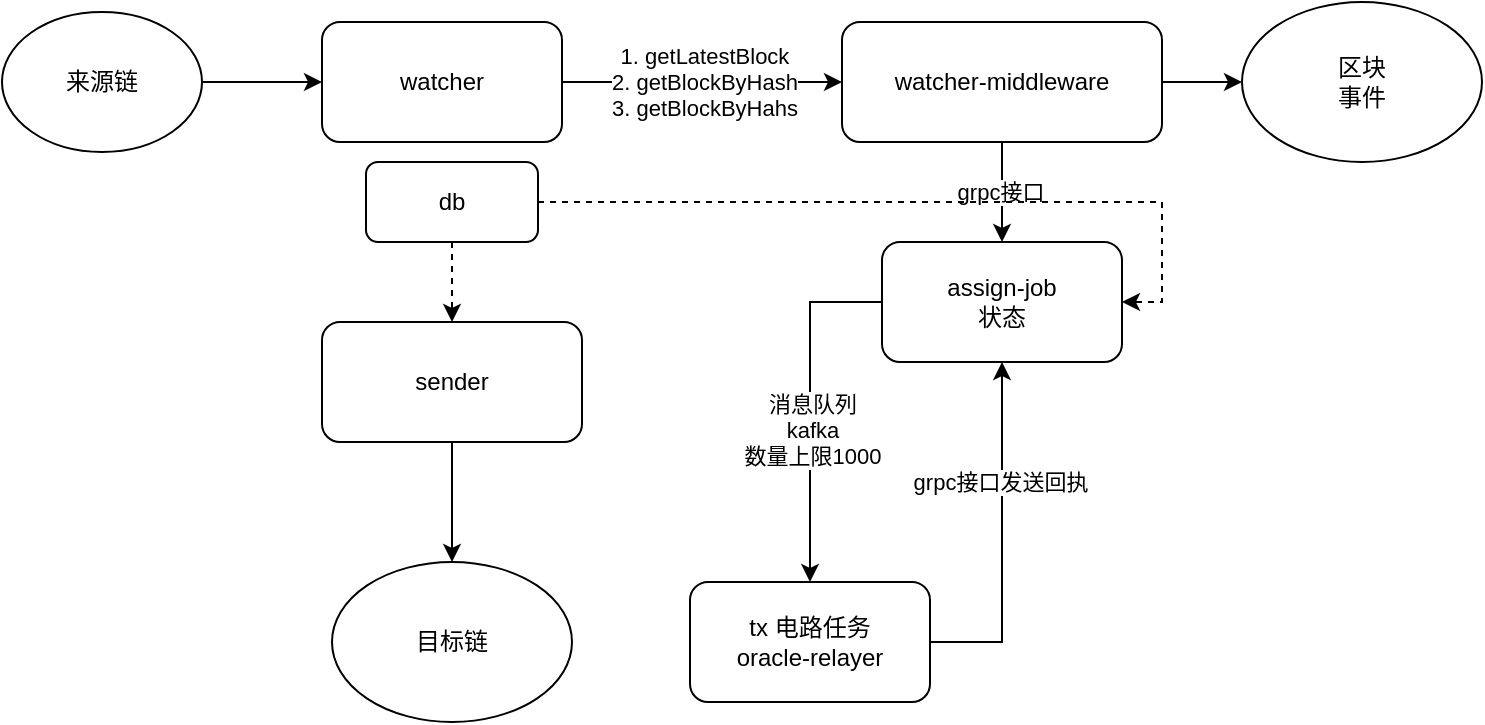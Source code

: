 <mxfile version="21.6.5" type="github">
  <diagram name="第 1 页" id="2FfmDNHcDN7cyOoLiR-4">
    <mxGraphModel dx="2210" dy="771" grid="1" gridSize="10" guides="1" tooltips="1" connect="1" arrows="1" fold="1" page="1" pageScale="1" pageWidth="827" pageHeight="1169" math="0" shadow="0">
      <root>
        <mxCell id="0" />
        <mxCell id="1" parent="0" />
        <mxCell id="phr9aaqnnp__kKiuMH5_-6" style="edgeStyle=orthogonalEdgeStyle;rounded=0;orthogonalLoop=1;jettySize=auto;html=1;" parent="1" source="phr9aaqnnp__kKiuMH5_-1" target="phr9aaqnnp__kKiuMH5_-2" edge="1">
          <mxGeometry relative="1" as="geometry" />
        </mxCell>
        <mxCell id="phr9aaqnnp__kKiuMH5_-7" value="1. getLatestBlock&lt;br&gt;2. getBlockByHash&lt;br&gt;3. getBlockByHahs" style="edgeLabel;html=1;align=center;verticalAlign=middle;resizable=0;points=[];" parent="phr9aaqnnp__kKiuMH5_-6" vertex="1" connectable="0">
          <mxGeometry x="0.011" relative="1" as="geometry">
            <mxPoint as="offset" />
          </mxGeometry>
        </mxCell>
        <mxCell id="phr9aaqnnp__kKiuMH5_-1" value="watcher" style="rounded=1;whiteSpace=wrap;html=1;" parent="1" vertex="1">
          <mxGeometry x="110" y="180" width="120" height="60" as="geometry" />
        </mxCell>
        <mxCell id="phr9aaqnnp__kKiuMH5_-11" style="edgeStyle=orthogonalEdgeStyle;rounded=0;orthogonalLoop=1;jettySize=auto;html=1;" parent="1" source="phr9aaqnnp__kKiuMH5_-2" target="phr9aaqnnp__kKiuMH5_-3" edge="1">
          <mxGeometry relative="1" as="geometry">
            <Array as="points">
              <mxPoint x="450" y="250" />
              <mxPoint x="450" y="250" />
            </Array>
          </mxGeometry>
        </mxCell>
        <mxCell id="phr9aaqnnp__kKiuMH5_-34" value="grpc接口" style="edgeLabel;html=1;align=center;verticalAlign=middle;resizable=0;points=[];" parent="phr9aaqnnp__kKiuMH5_-11" vertex="1" connectable="0">
          <mxGeometry x="0.004" y="-1" relative="1" as="geometry">
            <mxPoint as="offset" />
          </mxGeometry>
        </mxCell>
        <mxCell id="phr9aaqnnp__kKiuMH5_-12" style="edgeStyle=orthogonalEdgeStyle;rounded=0;orthogonalLoop=1;jettySize=auto;html=1;" parent="1" source="phr9aaqnnp__kKiuMH5_-2" target="phr9aaqnnp__kKiuMH5_-16" edge="1">
          <mxGeometry relative="1" as="geometry">
            <mxPoint x="550.0" y="210.0" as="targetPoint" />
          </mxGeometry>
        </mxCell>
        <mxCell id="phr9aaqnnp__kKiuMH5_-2" value="watcher-middleware" style="rounded=1;whiteSpace=wrap;html=1;" parent="1" vertex="1">
          <mxGeometry x="370" y="180" width="160" height="60" as="geometry" />
        </mxCell>
        <mxCell id="phr9aaqnnp__kKiuMH5_-8" style="edgeStyle=orthogonalEdgeStyle;rounded=0;orthogonalLoop=1;jettySize=auto;html=1;exitX=0;exitY=0.5;exitDx=0;exitDy=0;" parent="1" source="phr9aaqnnp__kKiuMH5_-3" target="phr9aaqnnp__kKiuMH5_-4" edge="1">
          <mxGeometry relative="1" as="geometry">
            <Array as="points">
              <mxPoint x="354" y="320" />
            </Array>
            <mxPoint x="354" y="320" as="sourcePoint" />
          </mxGeometry>
        </mxCell>
        <mxCell id="phr9aaqnnp__kKiuMH5_-35" value="消息队列&lt;br&gt;kafka&lt;br&gt;数量上限1000" style="edgeLabel;html=1;align=center;verticalAlign=middle;resizable=0;points=[];" parent="phr9aaqnnp__kKiuMH5_-8" vertex="1" connectable="0">
          <mxGeometry x="0.129" y="1" relative="1" as="geometry">
            <mxPoint as="offset" />
          </mxGeometry>
        </mxCell>
        <mxCell id="phr9aaqnnp__kKiuMH5_-3" value="assign-job&lt;br&gt;状态" style="rounded=1;whiteSpace=wrap;html=1;" parent="1" vertex="1">
          <mxGeometry x="390" y="290" width="120" height="60" as="geometry" />
        </mxCell>
        <mxCell id="phr9aaqnnp__kKiuMH5_-37" style="edgeStyle=orthogonalEdgeStyle;rounded=0;orthogonalLoop=1;jettySize=auto;html=1;entryX=0.5;entryY=1;entryDx=0;entryDy=0;exitX=1;exitY=0.5;exitDx=0;exitDy=0;" parent="1" source="phr9aaqnnp__kKiuMH5_-4" target="phr9aaqnnp__kKiuMH5_-3" edge="1">
          <mxGeometry relative="1" as="geometry">
            <mxPoint x="490" y="360.0" as="targetPoint" />
          </mxGeometry>
        </mxCell>
        <mxCell id="phr9aaqnnp__kKiuMH5_-38" value="grpc接口发送回执" style="edgeLabel;html=1;align=center;verticalAlign=middle;resizable=0;points=[];" parent="phr9aaqnnp__kKiuMH5_-37" vertex="1" connectable="0">
          <mxGeometry x="0.319" y="1" relative="1" as="geometry">
            <mxPoint as="offset" />
          </mxGeometry>
        </mxCell>
        <mxCell id="phr9aaqnnp__kKiuMH5_-4" value="tx 电路任务&lt;br style=&quot;border-color: var(--border-color);&quot;&gt;oracle-relayer" style="rounded=1;whiteSpace=wrap;html=1;" parent="1" vertex="1">
          <mxGeometry x="294" y="460" width="120" height="60" as="geometry" />
        </mxCell>
        <mxCell id="phr9aaqnnp__kKiuMH5_-16" value="区块&lt;br&gt;事件" style="ellipse;whiteSpace=wrap;html=1;" parent="1" vertex="1">
          <mxGeometry x="570" y="170" width="120" height="80" as="geometry" />
        </mxCell>
        <mxCell id="phr9aaqnnp__kKiuMH5_-32" style="edgeStyle=orthogonalEdgeStyle;rounded=0;orthogonalLoop=1;jettySize=auto;html=1;exitX=0.5;exitY=1;exitDx=0;exitDy=0;entryX=0.5;entryY=0;entryDx=0;entryDy=0;dashed=1;" parent="1" source="phr9aaqnnp__kKiuMH5_-17" target="phr9aaqnnp__kKiuMH5_-24" edge="1">
          <mxGeometry relative="1" as="geometry" />
        </mxCell>
        <mxCell id="azRj7UgPJiY5VxosCjbX-1" style="edgeStyle=orthogonalEdgeStyle;rounded=0;orthogonalLoop=1;jettySize=auto;html=1;exitX=1;exitY=0.5;exitDx=0;exitDy=0;entryX=1;entryY=0.5;entryDx=0;entryDy=0;dashed=1;" edge="1" parent="1" source="phr9aaqnnp__kKiuMH5_-17" target="phr9aaqnnp__kKiuMH5_-3">
          <mxGeometry relative="1" as="geometry" />
        </mxCell>
        <mxCell id="phr9aaqnnp__kKiuMH5_-17" value="db" style="rounded=1;whiteSpace=wrap;html=1;" parent="1" vertex="1">
          <mxGeometry x="132" y="250" width="86" height="40" as="geometry" />
        </mxCell>
        <mxCell id="phr9aaqnnp__kKiuMH5_-27" style="edgeStyle=orthogonalEdgeStyle;rounded=0;orthogonalLoop=1;jettySize=auto;html=1;entryX=0.5;entryY=0;entryDx=0;entryDy=0;" parent="1" source="phr9aaqnnp__kKiuMH5_-24" target="phr9aaqnnp__kKiuMH5_-28" edge="1">
          <mxGeometry relative="1" as="geometry">
            <mxPoint x="175" y="450" as="targetPoint" />
          </mxGeometry>
        </mxCell>
        <mxCell id="phr9aaqnnp__kKiuMH5_-24" value="sender" style="rounded=1;whiteSpace=wrap;html=1;" parent="1" vertex="1">
          <mxGeometry x="110" y="330" width="130" height="60" as="geometry" />
        </mxCell>
        <mxCell id="phr9aaqnnp__kKiuMH5_-28" value="目标链" style="ellipse;whiteSpace=wrap;html=1;" parent="1" vertex="1">
          <mxGeometry x="115" y="450" width="120" height="80" as="geometry" />
        </mxCell>
        <mxCell id="phr9aaqnnp__kKiuMH5_-30" style="edgeStyle=orthogonalEdgeStyle;rounded=0;orthogonalLoop=1;jettySize=auto;html=1;" parent="1" source="phr9aaqnnp__kKiuMH5_-29" target="phr9aaqnnp__kKiuMH5_-1" edge="1">
          <mxGeometry relative="1" as="geometry" />
        </mxCell>
        <mxCell id="phr9aaqnnp__kKiuMH5_-29" value="来源链" style="ellipse;whiteSpace=wrap;html=1;" parent="1" vertex="1">
          <mxGeometry x="-50" y="175" width="100" height="70" as="geometry" />
        </mxCell>
      </root>
    </mxGraphModel>
  </diagram>
</mxfile>
